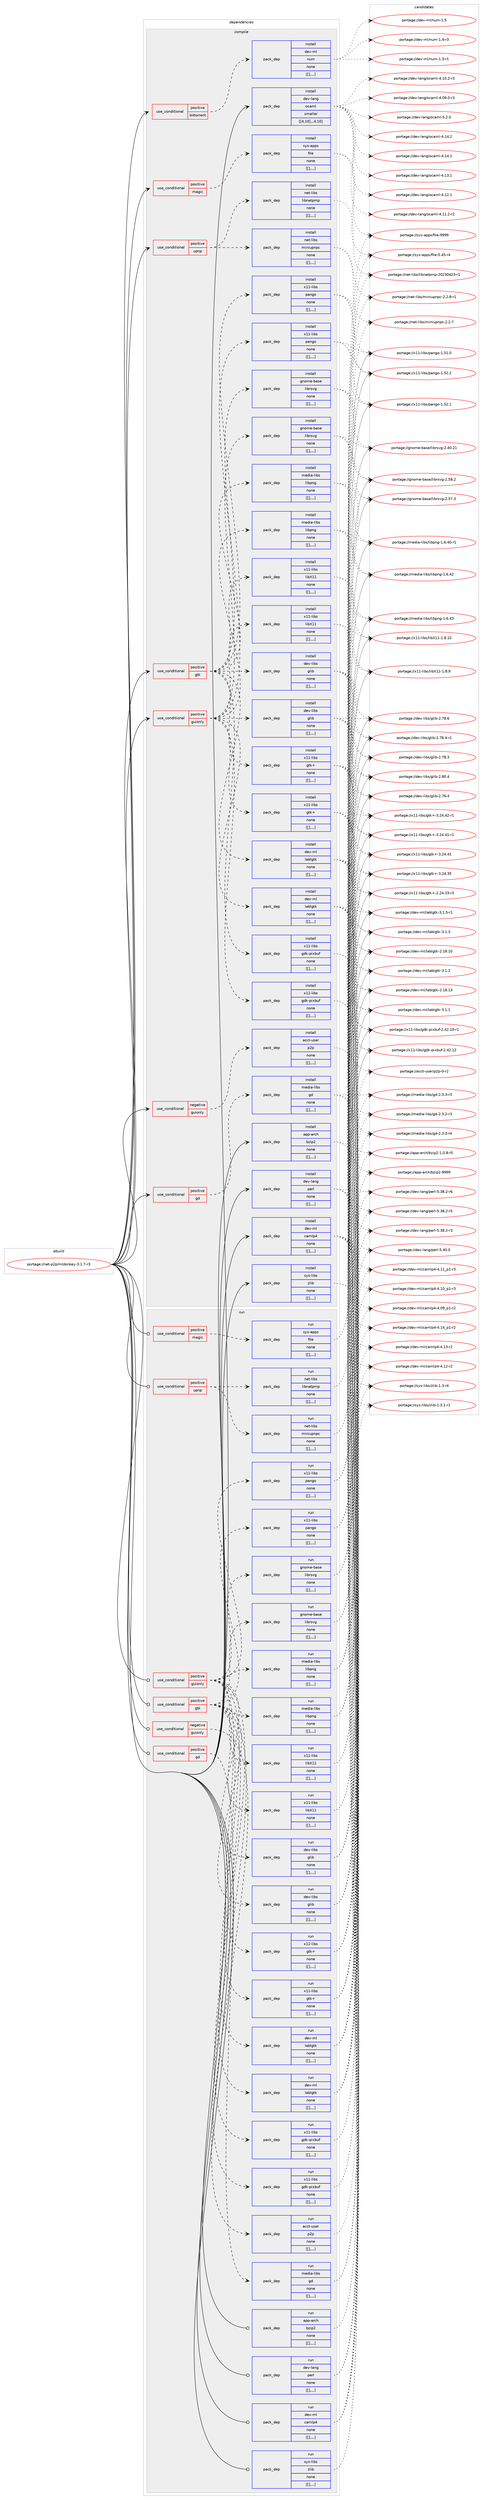 digraph prolog {

# *************
# Graph options
# *************

newrank=true;
concentrate=true;
compound=true;
graph [rankdir=LR,fontname=Helvetica,fontsize=10,ranksep=1.5];#, ranksep=2.5, nodesep=0.2];
edge  [arrowhead=vee];
node  [fontname=Helvetica,fontsize=10];

# **********
# The ebuild
# **********

subgraph cluster_leftcol {
color=gray;
label=<<i>ebuild</i>>;
id [label="portage://net-p2p/mldonkey-3.1.7-r3", color=red, width=4, href="../net-p2p/mldonkey-3.1.7-r3.svg"];
}

# ****************
# The dependencies
# ****************

subgraph cluster_midcol {
color=gray;
label=<<i>dependencies</i>>;
subgraph cluster_compile {
fillcolor="#eeeeee";
style=filled;
label=<<i>compile</i>>;
subgraph cond104540 {
dependency398055 [label=<<TABLE BORDER="0" CELLBORDER="1" CELLSPACING="0" CELLPADDING="4"><TR><TD ROWSPAN="3" CELLPADDING="10">use_conditional</TD></TR><TR><TD>negative</TD></TR><TR><TD>guionly</TD></TR></TABLE>>, shape=none, color=red];
subgraph pack290603 {
dependency398056 [label=<<TABLE BORDER="0" CELLBORDER="1" CELLSPACING="0" CELLPADDING="4" WIDTH="220"><TR><TD ROWSPAN="6" CELLPADDING="30">pack_dep</TD></TR><TR><TD WIDTH="110">install</TD></TR><TR><TD>acct-user</TD></TR><TR><TD>p2p</TD></TR><TR><TD>none</TD></TR><TR><TD>[[],,,,]</TD></TR></TABLE>>, shape=none, color=blue];
}
dependency398055:e -> dependency398056:w [weight=20,style="dashed",arrowhead="vee"];
}
id:e -> dependency398055:w [weight=20,style="solid",arrowhead="vee"];
subgraph cond104541 {
dependency398057 [label=<<TABLE BORDER="0" CELLBORDER="1" CELLSPACING="0" CELLPADDING="4"><TR><TD ROWSPAN="3" CELLPADDING="10">use_conditional</TD></TR><TR><TD>positive</TD></TR><TR><TD>bittorrent</TD></TR></TABLE>>, shape=none, color=red];
subgraph pack290604 {
dependency398058 [label=<<TABLE BORDER="0" CELLBORDER="1" CELLSPACING="0" CELLPADDING="4" WIDTH="220"><TR><TD ROWSPAN="6" CELLPADDING="30">pack_dep</TD></TR><TR><TD WIDTH="110">install</TD></TR><TR><TD>dev-ml</TD></TR><TR><TD>num</TD></TR><TR><TD>none</TD></TR><TR><TD>[[],,,,]</TD></TR></TABLE>>, shape=none, color=blue];
}
dependency398057:e -> dependency398058:w [weight=20,style="dashed",arrowhead="vee"];
}
id:e -> dependency398057:w [weight=20,style="solid",arrowhead="vee"];
subgraph cond104542 {
dependency398059 [label=<<TABLE BORDER="0" CELLBORDER="1" CELLSPACING="0" CELLPADDING="4"><TR><TD ROWSPAN="3" CELLPADDING="10">use_conditional</TD></TR><TR><TD>positive</TD></TR><TR><TD>gd</TD></TR></TABLE>>, shape=none, color=red];
subgraph pack290605 {
dependency398060 [label=<<TABLE BORDER="0" CELLBORDER="1" CELLSPACING="0" CELLPADDING="4" WIDTH="220"><TR><TD ROWSPAN="6" CELLPADDING="30">pack_dep</TD></TR><TR><TD WIDTH="110">install</TD></TR><TR><TD>media-libs</TD></TR><TR><TD>gd</TD></TR><TR><TD>none</TD></TR><TR><TD>[[],,,,]</TD></TR></TABLE>>, shape=none, color=blue];
}
dependency398059:e -> dependency398060:w [weight=20,style="dashed",arrowhead="vee"];
}
id:e -> dependency398059:w [weight=20,style="solid",arrowhead="vee"];
subgraph cond104543 {
dependency398061 [label=<<TABLE BORDER="0" CELLBORDER="1" CELLSPACING="0" CELLPADDING="4"><TR><TD ROWSPAN="3" CELLPADDING="10">use_conditional</TD></TR><TR><TD>positive</TD></TR><TR><TD>gtk</TD></TR></TABLE>>, shape=none, color=red];
subgraph pack290606 {
dependency398062 [label=<<TABLE BORDER="0" CELLBORDER="1" CELLSPACING="0" CELLPADDING="4" WIDTH="220"><TR><TD ROWSPAN="6" CELLPADDING="30">pack_dep</TD></TR><TR><TD WIDTH="110">install</TD></TR><TR><TD>dev-libs</TD></TR><TR><TD>glib</TD></TR><TR><TD>none</TD></TR><TR><TD>[[],,,,]</TD></TR></TABLE>>, shape=none, color=blue];
}
dependency398061:e -> dependency398062:w [weight=20,style="dashed",arrowhead="vee"];
subgraph pack290607 {
dependency398063 [label=<<TABLE BORDER="0" CELLBORDER="1" CELLSPACING="0" CELLPADDING="4" WIDTH="220"><TR><TD ROWSPAN="6" CELLPADDING="30">pack_dep</TD></TR><TR><TD WIDTH="110">install</TD></TR><TR><TD>dev-ml</TD></TR><TR><TD>lablgtk</TD></TR><TR><TD>none</TD></TR><TR><TD>[[],,,,]</TD></TR></TABLE>>, shape=none, color=blue];
}
dependency398061:e -> dependency398063:w [weight=20,style="dashed",arrowhead="vee"];
subgraph pack290608 {
dependency398064 [label=<<TABLE BORDER="0" CELLBORDER="1" CELLSPACING="0" CELLPADDING="4" WIDTH="220"><TR><TD ROWSPAN="6" CELLPADDING="30">pack_dep</TD></TR><TR><TD WIDTH="110">install</TD></TR><TR><TD>gnome-base</TD></TR><TR><TD>librsvg</TD></TR><TR><TD>none</TD></TR><TR><TD>[[],,,,]</TD></TR></TABLE>>, shape=none, color=blue];
}
dependency398061:e -> dependency398064:w [weight=20,style="dashed",arrowhead="vee"];
subgraph pack290609 {
dependency398065 [label=<<TABLE BORDER="0" CELLBORDER="1" CELLSPACING="0" CELLPADDING="4" WIDTH="220"><TR><TD ROWSPAN="6" CELLPADDING="30">pack_dep</TD></TR><TR><TD WIDTH="110">install</TD></TR><TR><TD>media-libs</TD></TR><TR><TD>libpng</TD></TR><TR><TD>none</TD></TR><TR><TD>[[],,,,]</TD></TR></TABLE>>, shape=none, color=blue];
}
dependency398061:e -> dependency398065:w [weight=20,style="dashed",arrowhead="vee"];
subgraph pack290610 {
dependency398066 [label=<<TABLE BORDER="0" CELLBORDER="1" CELLSPACING="0" CELLPADDING="4" WIDTH="220"><TR><TD ROWSPAN="6" CELLPADDING="30">pack_dep</TD></TR><TR><TD WIDTH="110">install</TD></TR><TR><TD>x11-libs</TD></TR><TR><TD>gdk-pixbuf</TD></TR><TR><TD>none</TD></TR><TR><TD>[[],,,,]</TD></TR></TABLE>>, shape=none, color=blue];
}
dependency398061:e -> dependency398066:w [weight=20,style="dashed",arrowhead="vee"];
subgraph pack290611 {
dependency398067 [label=<<TABLE BORDER="0" CELLBORDER="1" CELLSPACING="0" CELLPADDING="4" WIDTH="220"><TR><TD ROWSPAN="6" CELLPADDING="30">pack_dep</TD></TR><TR><TD WIDTH="110">install</TD></TR><TR><TD>x11-libs</TD></TR><TR><TD>gtk+</TD></TR><TR><TD>none</TD></TR><TR><TD>[[],,,,]</TD></TR></TABLE>>, shape=none, color=blue];
}
dependency398061:e -> dependency398067:w [weight=20,style="dashed",arrowhead="vee"];
subgraph pack290612 {
dependency398068 [label=<<TABLE BORDER="0" CELLBORDER="1" CELLSPACING="0" CELLPADDING="4" WIDTH="220"><TR><TD ROWSPAN="6" CELLPADDING="30">pack_dep</TD></TR><TR><TD WIDTH="110">install</TD></TR><TR><TD>x11-libs</TD></TR><TR><TD>libX11</TD></TR><TR><TD>none</TD></TR><TR><TD>[[],,,,]</TD></TR></TABLE>>, shape=none, color=blue];
}
dependency398061:e -> dependency398068:w [weight=20,style="dashed",arrowhead="vee"];
subgraph pack290613 {
dependency398069 [label=<<TABLE BORDER="0" CELLBORDER="1" CELLSPACING="0" CELLPADDING="4" WIDTH="220"><TR><TD ROWSPAN="6" CELLPADDING="30">pack_dep</TD></TR><TR><TD WIDTH="110">install</TD></TR><TR><TD>x11-libs</TD></TR><TR><TD>pango</TD></TR><TR><TD>none</TD></TR><TR><TD>[[],,,,]</TD></TR></TABLE>>, shape=none, color=blue];
}
dependency398061:e -> dependency398069:w [weight=20,style="dashed",arrowhead="vee"];
}
id:e -> dependency398061:w [weight=20,style="solid",arrowhead="vee"];
subgraph cond104544 {
dependency398070 [label=<<TABLE BORDER="0" CELLBORDER="1" CELLSPACING="0" CELLPADDING="4"><TR><TD ROWSPAN="3" CELLPADDING="10">use_conditional</TD></TR><TR><TD>positive</TD></TR><TR><TD>guionly</TD></TR></TABLE>>, shape=none, color=red];
subgraph pack290614 {
dependency398071 [label=<<TABLE BORDER="0" CELLBORDER="1" CELLSPACING="0" CELLPADDING="4" WIDTH="220"><TR><TD ROWSPAN="6" CELLPADDING="30">pack_dep</TD></TR><TR><TD WIDTH="110">install</TD></TR><TR><TD>dev-libs</TD></TR><TR><TD>glib</TD></TR><TR><TD>none</TD></TR><TR><TD>[[],,,,]</TD></TR></TABLE>>, shape=none, color=blue];
}
dependency398070:e -> dependency398071:w [weight=20,style="dashed",arrowhead="vee"];
subgraph pack290615 {
dependency398072 [label=<<TABLE BORDER="0" CELLBORDER="1" CELLSPACING="0" CELLPADDING="4" WIDTH="220"><TR><TD ROWSPAN="6" CELLPADDING="30">pack_dep</TD></TR><TR><TD WIDTH="110">install</TD></TR><TR><TD>dev-ml</TD></TR><TR><TD>lablgtk</TD></TR><TR><TD>none</TD></TR><TR><TD>[[],,,,]</TD></TR></TABLE>>, shape=none, color=blue];
}
dependency398070:e -> dependency398072:w [weight=20,style="dashed",arrowhead="vee"];
subgraph pack290616 {
dependency398073 [label=<<TABLE BORDER="0" CELLBORDER="1" CELLSPACING="0" CELLPADDING="4" WIDTH="220"><TR><TD ROWSPAN="6" CELLPADDING="30">pack_dep</TD></TR><TR><TD WIDTH="110">install</TD></TR><TR><TD>gnome-base</TD></TR><TR><TD>librsvg</TD></TR><TR><TD>none</TD></TR><TR><TD>[[],,,,]</TD></TR></TABLE>>, shape=none, color=blue];
}
dependency398070:e -> dependency398073:w [weight=20,style="dashed",arrowhead="vee"];
subgraph pack290617 {
dependency398074 [label=<<TABLE BORDER="0" CELLBORDER="1" CELLSPACING="0" CELLPADDING="4" WIDTH="220"><TR><TD ROWSPAN="6" CELLPADDING="30">pack_dep</TD></TR><TR><TD WIDTH="110">install</TD></TR><TR><TD>media-libs</TD></TR><TR><TD>libpng</TD></TR><TR><TD>none</TD></TR><TR><TD>[[],,,,]</TD></TR></TABLE>>, shape=none, color=blue];
}
dependency398070:e -> dependency398074:w [weight=20,style="dashed",arrowhead="vee"];
subgraph pack290618 {
dependency398075 [label=<<TABLE BORDER="0" CELLBORDER="1" CELLSPACING="0" CELLPADDING="4" WIDTH="220"><TR><TD ROWSPAN="6" CELLPADDING="30">pack_dep</TD></TR><TR><TD WIDTH="110">install</TD></TR><TR><TD>x11-libs</TD></TR><TR><TD>gdk-pixbuf</TD></TR><TR><TD>none</TD></TR><TR><TD>[[],,,,]</TD></TR></TABLE>>, shape=none, color=blue];
}
dependency398070:e -> dependency398075:w [weight=20,style="dashed",arrowhead="vee"];
subgraph pack290619 {
dependency398076 [label=<<TABLE BORDER="0" CELLBORDER="1" CELLSPACING="0" CELLPADDING="4" WIDTH="220"><TR><TD ROWSPAN="6" CELLPADDING="30">pack_dep</TD></TR><TR><TD WIDTH="110">install</TD></TR><TR><TD>x11-libs</TD></TR><TR><TD>gtk+</TD></TR><TR><TD>none</TD></TR><TR><TD>[[],,,,]</TD></TR></TABLE>>, shape=none, color=blue];
}
dependency398070:e -> dependency398076:w [weight=20,style="dashed",arrowhead="vee"];
subgraph pack290620 {
dependency398077 [label=<<TABLE BORDER="0" CELLBORDER="1" CELLSPACING="0" CELLPADDING="4" WIDTH="220"><TR><TD ROWSPAN="6" CELLPADDING="30">pack_dep</TD></TR><TR><TD WIDTH="110">install</TD></TR><TR><TD>x11-libs</TD></TR><TR><TD>libX11</TD></TR><TR><TD>none</TD></TR><TR><TD>[[],,,,]</TD></TR></TABLE>>, shape=none, color=blue];
}
dependency398070:e -> dependency398077:w [weight=20,style="dashed",arrowhead="vee"];
subgraph pack290621 {
dependency398078 [label=<<TABLE BORDER="0" CELLBORDER="1" CELLSPACING="0" CELLPADDING="4" WIDTH="220"><TR><TD ROWSPAN="6" CELLPADDING="30">pack_dep</TD></TR><TR><TD WIDTH="110">install</TD></TR><TR><TD>x11-libs</TD></TR><TR><TD>pango</TD></TR><TR><TD>none</TD></TR><TR><TD>[[],,,,]</TD></TR></TABLE>>, shape=none, color=blue];
}
dependency398070:e -> dependency398078:w [weight=20,style="dashed",arrowhead="vee"];
}
id:e -> dependency398070:w [weight=20,style="solid",arrowhead="vee"];
subgraph cond104545 {
dependency398079 [label=<<TABLE BORDER="0" CELLBORDER="1" CELLSPACING="0" CELLPADDING="4"><TR><TD ROWSPAN="3" CELLPADDING="10">use_conditional</TD></TR><TR><TD>positive</TD></TR><TR><TD>magic</TD></TR></TABLE>>, shape=none, color=red];
subgraph pack290622 {
dependency398080 [label=<<TABLE BORDER="0" CELLBORDER="1" CELLSPACING="0" CELLPADDING="4" WIDTH="220"><TR><TD ROWSPAN="6" CELLPADDING="30">pack_dep</TD></TR><TR><TD WIDTH="110">install</TD></TR><TR><TD>sys-apps</TD></TR><TR><TD>file</TD></TR><TR><TD>none</TD></TR><TR><TD>[[],,,,]</TD></TR></TABLE>>, shape=none, color=blue];
}
dependency398079:e -> dependency398080:w [weight=20,style="dashed",arrowhead="vee"];
}
id:e -> dependency398079:w [weight=20,style="solid",arrowhead="vee"];
subgraph cond104546 {
dependency398081 [label=<<TABLE BORDER="0" CELLBORDER="1" CELLSPACING="0" CELLPADDING="4"><TR><TD ROWSPAN="3" CELLPADDING="10">use_conditional</TD></TR><TR><TD>positive</TD></TR><TR><TD>upnp</TD></TR></TABLE>>, shape=none, color=red];
subgraph pack290623 {
dependency398082 [label=<<TABLE BORDER="0" CELLBORDER="1" CELLSPACING="0" CELLPADDING="4" WIDTH="220"><TR><TD ROWSPAN="6" CELLPADDING="30">pack_dep</TD></TR><TR><TD WIDTH="110">install</TD></TR><TR><TD>net-libs</TD></TR><TR><TD>libnatpmp</TD></TR><TR><TD>none</TD></TR><TR><TD>[[],,,,]</TD></TR></TABLE>>, shape=none, color=blue];
}
dependency398081:e -> dependency398082:w [weight=20,style="dashed",arrowhead="vee"];
subgraph pack290624 {
dependency398083 [label=<<TABLE BORDER="0" CELLBORDER="1" CELLSPACING="0" CELLPADDING="4" WIDTH="220"><TR><TD ROWSPAN="6" CELLPADDING="30">pack_dep</TD></TR><TR><TD WIDTH="110">install</TD></TR><TR><TD>net-libs</TD></TR><TR><TD>miniupnpc</TD></TR><TR><TD>none</TD></TR><TR><TD>[[],,,,]</TD></TR></TABLE>>, shape=none, color=blue];
}
dependency398081:e -> dependency398083:w [weight=20,style="dashed",arrowhead="vee"];
}
id:e -> dependency398081:w [weight=20,style="solid",arrowhead="vee"];
subgraph pack290625 {
dependency398084 [label=<<TABLE BORDER="0" CELLBORDER="1" CELLSPACING="0" CELLPADDING="4" WIDTH="220"><TR><TD ROWSPAN="6" CELLPADDING="30">pack_dep</TD></TR><TR><TD WIDTH="110">install</TD></TR><TR><TD>app-arch</TD></TR><TR><TD>bzip2</TD></TR><TR><TD>none</TD></TR><TR><TD>[[],,,,]</TD></TR></TABLE>>, shape=none, color=blue];
}
id:e -> dependency398084:w [weight=20,style="solid",arrowhead="vee"];
subgraph pack290626 {
dependency398085 [label=<<TABLE BORDER="0" CELLBORDER="1" CELLSPACING="0" CELLPADDING="4" WIDTH="220"><TR><TD ROWSPAN="6" CELLPADDING="30">pack_dep</TD></TR><TR><TD WIDTH="110">install</TD></TR><TR><TD>dev-lang</TD></TR><TR><TD>ocaml</TD></TR><TR><TD>smaller</TD></TR><TR><TD>[[4,10],,,4.10]</TD></TR></TABLE>>, shape=none, color=blue];
}
id:e -> dependency398085:w [weight=20,style="solid",arrowhead="vee"];
subgraph pack290627 {
dependency398086 [label=<<TABLE BORDER="0" CELLBORDER="1" CELLSPACING="0" CELLPADDING="4" WIDTH="220"><TR><TD ROWSPAN="6" CELLPADDING="30">pack_dep</TD></TR><TR><TD WIDTH="110">install</TD></TR><TR><TD>dev-lang</TD></TR><TR><TD>perl</TD></TR><TR><TD>none</TD></TR><TR><TD>[[],,,,]</TD></TR></TABLE>>, shape=none, color=blue];
}
id:e -> dependency398086:w [weight=20,style="solid",arrowhead="vee"];
subgraph pack290628 {
dependency398087 [label=<<TABLE BORDER="0" CELLBORDER="1" CELLSPACING="0" CELLPADDING="4" WIDTH="220"><TR><TD ROWSPAN="6" CELLPADDING="30">pack_dep</TD></TR><TR><TD WIDTH="110">install</TD></TR><TR><TD>dev-ml</TD></TR><TR><TD>camlp4</TD></TR><TR><TD>none</TD></TR><TR><TD>[[],,,,]</TD></TR></TABLE>>, shape=none, color=blue];
}
id:e -> dependency398087:w [weight=20,style="solid",arrowhead="vee"];
subgraph pack290629 {
dependency398088 [label=<<TABLE BORDER="0" CELLBORDER="1" CELLSPACING="0" CELLPADDING="4" WIDTH="220"><TR><TD ROWSPAN="6" CELLPADDING="30">pack_dep</TD></TR><TR><TD WIDTH="110">install</TD></TR><TR><TD>sys-libs</TD></TR><TR><TD>zlib</TD></TR><TR><TD>none</TD></TR><TR><TD>[[],,,,]</TD></TR></TABLE>>, shape=none, color=blue];
}
id:e -> dependency398088:w [weight=20,style="solid",arrowhead="vee"];
}
subgraph cluster_compileandrun {
fillcolor="#eeeeee";
style=filled;
label=<<i>compile and run</i>>;
}
subgraph cluster_run {
fillcolor="#eeeeee";
style=filled;
label=<<i>run</i>>;
subgraph cond104547 {
dependency398089 [label=<<TABLE BORDER="0" CELLBORDER="1" CELLSPACING="0" CELLPADDING="4"><TR><TD ROWSPAN="3" CELLPADDING="10">use_conditional</TD></TR><TR><TD>negative</TD></TR><TR><TD>guionly</TD></TR></TABLE>>, shape=none, color=red];
subgraph pack290630 {
dependency398090 [label=<<TABLE BORDER="0" CELLBORDER="1" CELLSPACING="0" CELLPADDING="4" WIDTH="220"><TR><TD ROWSPAN="6" CELLPADDING="30">pack_dep</TD></TR><TR><TD WIDTH="110">run</TD></TR><TR><TD>acct-user</TD></TR><TR><TD>p2p</TD></TR><TR><TD>none</TD></TR><TR><TD>[[],,,,]</TD></TR></TABLE>>, shape=none, color=blue];
}
dependency398089:e -> dependency398090:w [weight=20,style="dashed",arrowhead="vee"];
}
id:e -> dependency398089:w [weight=20,style="solid",arrowhead="odot"];
subgraph cond104548 {
dependency398091 [label=<<TABLE BORDER="0" CELLBORDER="1" CELLSPACING="0" CELLPADDING="4"><TR><TD ROWSPAN="3" CELLPADDING="10">use_conditional</TD></TR><TR><TD>positive</TD></TR><TR><TD>gd</TD></TR></TABLE>>, shape=none, color=red];
subgraph pack290631 {
dependency398092 [label=<<TABLE BORDER="0" CELLBORDER="1" CELLSPACING="0" CELLPADDING="4" WIDTH="220"><TR><TD ROWSPAN="6" CELLPADDING="30">pack_dep</TD></TR><TR><TD WIDTH="110">run</TD></TR><TR><TD>media-libs</TD></TR><TR><TD>gd</TD></TR><TR><TD>none</TD></TR><TR><TD>[[],,,,]</TD></TR></TABLE>>, shape=none, color=blue];
}
dependency398091:e -> dependency398092:w [weight=20,style="dashed",arrowhead="vee"];
}
id:e -> dependency398091:w [weight=20,style="solid",arrowhead="odot"];
subgraph cond104549 {
dependency398093 [label=<<TABLE BORDER="0" CELLBORDER="1" CELLSPACING="0" CELLPADDING="4"><TR><TD ROWSPAN="3" CELLPADDING="10">use_conditional</TD></TR><TR><TD>positive</TD></TR><TR><TD>gtk</TD></TR></TABLE>>, shape=none, color=red];
subgraph pack290632 {
dependency398094 [label=<<TABLE BORDER="0" CELLBORDER="1" CELLSPACING="0" CELLPADDING="4" WIDTH="220"><TR><TD ROWSPAN="6" CELLPADDING="30">pack_dep</TD></TR><TR><TD WIDTH="110">run</TD></TR><TR><TD>dev-libs</TD></TR><TR><TD>glib</TD></TR><TR><TD>none</TD></TR><TR><TD>[[],,,,]</TD></TR></TABLE>>, shape=none, color=blue];
}
dependency398093:e -> dependency398094:w [weight=20,style="dashed",arrowhead="vee"];
subgraph pack290633 {
dependency398095 [label=<<TABLE BORDER="0" CELLBORDER="1" CELLSPACING="0" CELLPADDING="4" WIDTH="220"><TR><TD ROWSPAN="6" CELLPADDING="30">pack_dep</TD></TR><TR><TD WIDTH="110">run</TD></TR><TR><TD>dev-ml</TD></TR><TR><TD>lablgtk</TD></TR><TR><TD>none</TD></TR><TR><TD>[[],,,,]</TD></TR></TABLE>>, shape=none, color=blue];
}
dependency398093:e -> dependency398095:w [weight=20,style="dashed",arrowhead="vee"];
subgraph pack290634 {
dependency398096 [label=<<TABLE BORDER="0" CELLBORDER="1" CELLSPACING="0" CELLPADDING="4" WIDTH="220"><TR><TD ROWSPAN="6" CELLPADDING="30">pack_dep</TD></TR><TR><TD WIDTH="110">run</TD></TR><TR><TD>gnome-base</TD></TR><TR><TD>librsvg</TD></TR><TR><TD>none</TD></TR><TR><TD>[[],,,,]</TD></TR></TABLE>>, shape=none, color=blue];
}
dependency398093:e -> dependency398096:w [weight=20,style="dashed",arrowhead="vee"];
subgraph pack290635 {
dependency398097 [label=<<TABLE BORDER="0" CELLBORDER="1" CELLSPACING="0" CELLPADDING="4" WIDTH="220"><TR><TD ROWSPAN="6" CELLPADDING="30">pack_dep</TD></TR><TR><TD WIDTH="110">run</TD></TR><TR><TD>media-libs</TD></TR><TR><TD>libpng</TD></TR><TR><TD>none</TD></TR><TR><TD>[[],,,,]</TD></TR></TABLE>>, shape=none, color=blue];
}
dependency398093:e -> dependency398097:w [weight=20,style="dashed",arrowhead="vee"];
subgraph pack290636 {
dependency398098 [label=<<TABLE BORDER="0" CELLBORDER="1" CELLSPACING="0" CELLPADDING="4" WIDTH="220"><TR><TD ROWSPAN="6" CELLPADDING="30">pack_dep</TD></TR><TR><TD WIDTH="110">run</TD></TR><TR><TD>x11-libs</TD></TR><TR><TD>gdk-pixbuf</TD></TR><TR><TD>none</TD></TR><TR><TD>[[],,,,]</TD></TR></TABLE>>, shape=none, color=blue];
}
dependency398093:e -> dependency398098:w [weight=20,style="dashed",arrowhead="vee"];
subgraph pack290637 {
dependency398099 [label=<<TABLE BORDER="0" CELLBORDER="1" CELLSPACING="0" CELLPADDING="4" WIDTH="220"><TR><TD ROWSPAN="6" CELLPADDING="30">pack_dep</TD></TR><TR><TD WIDTH="110">run</TD></TR><TR><TD>x11-libs</TD></TR><TR><TD>gtk+</TD></TR><TR><TD>none</TD></TR><TR><TD>[[],,,,]</TD></TR></TABLE>>, shape=none, color=blue];
}
dependency398093:e -> dependency398099:w [weight=20,style="dashed",arrowhead="vee"];
subgraph pack290638 {
dependency398100 [label=<<TABLE BORDER="0" CELLBORDER="1" CELLSPACING="0" CELLPADDING="4" WIDTH="220"><TR><TD ROWSPAN="6" CELLPADDING="30">pack_dep</TD></TR><TR><TD WIDTH="110">run</TD></TR><TR><TD>x11-libs</TD></TR><TR><TD>libX11</TD></TR><TR><TD>none</TD></TR><TR><TD>[[],,,,]</TD></TR></TABLE>>, shape=none, color=blue];
}
dependency398093:e -> dependency398100:w [weight=20,style="dashed",arrowhead="vee"];
subgraph pack290639 {
dependency398101 [label=<<TABLE BORDER="0" CELLBORDER="1" CELLSPACING="0" CELLPADDING="4" WIDTH="220"><TR><TD ROWSPAN="6" CELLPADDING="30">pack_dep</TD></TR><TR><TD WIDTH="110">run</TD></TR><TR><TD>x11-libs</TD></TR><TR><TD>pango</TD></TR><TR><TD>none</TD></TR><TR><TD>[[],,,,]</TD></TR></TABLE>>, shape=none, color=blue];
}
dependency398093:e -> dependency398101:w [weight=20,style="dashed",arrowhead="vee"];
}
id:e -> dependency398093:w [weight=20,style="solid",arrowhead="odot"];
subgraph cond104550 {
dependency398102 [label=<<TABLE BORDER="0" CELLBORDER="1" CELLSPACING="0" CELLPADDING="4"><TR><TD ROWSPAN="3" CELLPADDING="10">use_conditional</TD></TR><TR><TD>positive</TD></TR><TR><TD>guionly</TD></TR></TABLE>>, shape=none, color=red];
subgraph pack290640 {
dependency398103 [label=<<TABLE BORDER="0" CELLBORDER="1" CELLSPACING="0" CELLPADDING="4" WIDTH="220"><TR><TD ROWSPAN="6" CELLPADDING="30">pack_dep</TD></TR><TR><TD WIDTH="110">run</TD></TR><TR><TD>dev-libs</TD></TR><TR><TD>glib</TD></TR><TR><TD>none</TD></TR><TR><TD>[[],,,,]</TD></TR></TABLE>>, shape=none, color=blue];
}
dependency398102:e -> dependency398103:w [weight=20,style="dashed",arrowhead="vee"];
subgraph pack290641 {
dependency398104 [label=<<TABLE BORDER="0" CELLBORDER="1" CELLSPACING="0" CELLPADDING="4" WIDTH="220"><TR><TD ROWSPAN="6" CELLPADDING="30">pack_dep</TD></TR><TR><TD WIDTH="110">run</TD></TR><TR><TD>dev-ml</TD></TR><TR><TD>lablgtk</TD></TR><TR><TD>none</TD></TR><TR><TD>[[],,,,]</TD></TR></TABLE>>, shape=none, color=blue];
}
dependency398102:e -> dependency398104:w [weight=20,style="dashed",arrowhead="vee"];
subgraph pack290642 {
dependency398105 [label=<<TABLE BORDER="0" CELLBORDER="1" CELLSPACING="0" CELLPADDING="4" WIDTH="220"><TR><TD ROWSPAN="6" CELLPADDING="30">pack_dep</TD></TR><TR><TD WIDTH="110">run</TD></TR><TR><TD>gnome-base</TD></TR><TR><TD>librsvg</TD></TR><TR><TD>none</TD></TR><TR><TD>[[],,,,]</TD></TR></TABLE>>, shape=none, color=blue];
}
dependency398102:e -> dependency398105:w [weight=20,style="dashed",arrowhead="vee"];
subgraph pack290643 {
dependency398106 [label=<<TABLE BORDER="0" CELLBORDER="1" CELLSPACING="0" CELLPADDING="4" WIDTH="220"><TR><TD ROWSPAN="6" CELLPADDING="30">pack_dep</TD></TR><TR><TD WIDTH="110">run</TD></TR><TR><TD>media-libs</TD></TR><TR><TD>libpng</TD></TR><TR><TD>none</TD></TR><TR><TD>[[],,,,]</TD></TR></TABLE>>, shape=none, color=blue];
}
dependency398102:e -> dependency398106:w [weight=20,style="dashed",arrowhead="vee"];
subgraph pack290644 {
dependency398107 [label=<<TABLE BORDER="0" CELLBORDER="1" CELLSPACING="0" CELLPADDING="4" WIDTH="220"><TR><TD ROWSPAN="6" CELLPADDING="30">pack_dep</TD></TR><TR><TD WIDTH="110">run</TD></TR><TR><TD>x11-libs</TD></TR><TR><TD>gdk-pixbuf</TD></TR><TR><TD>none</TD></TR><TR><TD>[[],,,,]</TD></TR></TABLE>>, shape=none, color=blue];
}
dependency398102:e -> dependency398107:w [weight=20,style="dashed",arrowhead="vee"];
subgraph pack290645 {
dependency398108 [label=<<TABLE BORDER="0" CELLBORDER="1" CELLSPACING="0" CELLPADDING="4" WIDTH="220"><TR><TD ROWSPAN="6" CELLPADDING="30">pack_dep</TD></TR><TR><TD WIDTH="110">run</TD></TR><TR><TD>x11-libs</TD></TR><TR><TD>gtk+</TD></TR><TR><TD>none</TD></TR><TR><TD>[[],,,,]</TD></TR></TABLE>>, shape=none, color=blue];
}
dependency398102:e -> dependency398108:w [weight=20,style="dashed",arrowhead="vee"];
subgraph pack290646 {
dependency398109 [label=<<TABLE BORDER="0" CELLBORDER="1" CELLSPACING="0" CELLPADDING="4" WIDTH="220"><TR><TD ROWSPAN="6" CELLPADDING="30">pack_dep</TD></TR><TR><TD WIDTH="110">run</TD></TR><TR><TD>x11-libs</TD></TR><TR><TD>libX11</TD></TR><TR><TD>none</TD></TR><TR><TD>[[],,,,]</TD></TR></TABLE>>, shape=none, color=blue];
}
dependency398102:e -> dependency398109:w [weight=20,style="dashed",arrowhead="vee"];
subgraph pack290647 {
dependency398110 [label=<<TABLE BORDER="0" CELLBORDER="1" CELLSPACING="0" CELLPADDING="4" WIDTH="220"><TR><TD ROWSPAN="6" CELLPADDING="30">pack_dep</TD></TR><TR><TD WIDTH="110">run</TD></TR><TR><TD>x11-libs</TD></TR><TR><TD>pango</TD></TR><TR><TD>none</TD></TR><TR><TD>[[],,,,]</TD></TR></TABLE>>, shape=none, color=blue];
}
dependency398102:e -> dependency398110:w [weight=20,style="dashed",arrowhead="vee"];
}
id:e -> dependency398102:w [weight=20,style="solid",arrowhead="odot"];
subgraph cond104551 {
dependency398111 [label=<<TABLE BORDER="0" CELLBORDER="1" CELLSPACING="0" CELLPADDING="4"><TR><TD ROWSPAN="3" CELLPADDING="10">use_conditional</TD></TR><TR><TD>positive</TD></TR><TR><TD>magic</TD></TR></TABLE>>, shape=none, color=red];
subgraph pack290648 {
dependency398112 [label=<<TABLE BORDER="0" CELLBORDER="1" CELLSPACING="0" CELLPADDING="4" WIDTH="220"><TR><TD ROWSPAN="6" CELLPADDING="30">pack_dep</TD></TR><TR><TD WIDTH="110">run</TD></TR><TR><TD>sys-apps</TD></TR><TR><TD>file</TD></TR><TR><TD>none</TD></TR><TR><TD>[[],,,,]</TD></TR></TABLE>>, shape=none, color=blue];
}
dependency398111:e -> dependency398112:w [weight=20,style="dashed",arrowhead="vee"];
}
id:e -> dependency398111:w [weight=20,style="solid",arrowhead="odot"];
subgraph cond104552 {
dependency398113 [label=<<TABLE BORDER="0" CELLBORDER="1" CELLSPACING="0" CELLPADDING="4"><TR><TD ROWSPAN="3" CELLPADDING="10">use_conditional</TD></TR><TR><TD>positive</TD></TR><TR><TD>upnp</TD></TR></TABLE>>, shape=none, color=red];
subgraph pack290649 {
dependency398114 [label=<<TABLE BORDER="0" CELLBORDER="1" CELLSPACING="0" CELLPADDING="4" WIDTH="220"><TR><TD ROWSPAN="6" CELLPADDING="30">pack_dep</TD></TR><TR><TD WIDTH="110">run</TD></TR><TR><TD>net-libs</TD></TR><TR><TD>libnatpmp</TD></TR><TR><TD>none</TD></TR><TR><TD>[[],,,,]</TD></TR></TABLE>>, shape=none, color=blue];
}
dependency398113:e -> dependency398114:w [weight=20,style="dashed",arrowhead="vee"];
subgraph pack290650 {
dependency398115 [label=<<TABLE BORDER="0" CELLBORDER="1" CELLSPACING="0" CELLPADDING="4" WIDTH="220"><TR><TD ROWSPAN="6" CELLPADDING="30">pack_dep</TD></TR><TR><TD WIDTH="110">run</TD></TR><TR><TD>net-libs</TD></TR><TR><TD>miniupnpc</TD></TR><TR><TD>none</TD></TR><TR><TD>[[],,,,]</TD></TR></TABLE>>, shape=none, color=blue];
}
dependency398113:e -> dependency398115:w [weight=20,style="dashed",arrowhead="vee"];
}
id:e -> dependency398113:w [weight=20,style="solid",arrowhead="odot"];
subgraph pack290651 {
dependency398116 [label=<<TABLE BORDER="0" CELLBORDER="1" CELLSPACING="0" CELLPADDING="4" WIDTH="220"><TR><TD ROWSPAN="6" CELLPADDING="30">pack_dep</TD></TR><TR><TD WIDTH="110">run</TD></TR><TR><TD>app-arch</TD></TR><TR><TD>bzip2</TD></TR><TR><TD>none</TD></TR><TR><TD>[[],,,,]</TD></TR></TABLE>>, shape=none, color=blue];
}
id:e -> dependency398116:w [weight=20,style="solid",arrowhead="odot"];
subgraph pack290652 {
dependency398117 [label=<<TABLE BORDER="0" CELLBORDER="1" CELLSPACING="0" CELLPADDING="4" WIDTH="220"><TR><TD ROWSPAN="6" CELLPADDING="30">pack_dep</TD></TR><TR><TD WIDTH="110">run</TD></TR><TR><TD>dev-lang</TD></TR><TR><TD>perl</TD></TR><TR><TD>none</TD></TR><TR><TD>[[],,,,]</TD></TR></TABLE>>, shape=none, color=blue];
}
id:e -> dependency398117:w [weight=20,style="solid",arrowhead="odot"];
subgraph pack290653 {
dependency398118 [label=<<TABLE BORDER="0" CELLBORDER="1" CELLSPACING="0" CELLPADDING="4" WIDTH="220"><TR><TD ROWSPAN="6" CELLPADDING="30">pack_dep</TD></TR><TR><TD WIDTH="110">run</TD></TR><TR><TD>dev-ml</TD></TR><TR><TD>camlp4</TD></TR><TR><TD>none</TD></TR><TR><TD>[[],,,,]</TD></TR></TABLE>>, shape=none, color=blue];
}
id:e -> dependency398118:w [weight=20,style="solid",arrowhead="odot"];
subgraph pack290654 {
dependency398119 [label=<<TABLE BORDER="0" CELLBORDER="1" CELLSPACING="0" CELLPADDING="4" WIDTH="220"><TR><TD ROWSPAN="6" CELLPADDING="30">pack_dep</TD></TR><TR><TD WIDTH="110">run</TD></TR><TR><TD>sys-libs</TD></TR><TR><TD>zlib</TD></TR><TR><TD>none</TD></TR><TR><TD>[[],,,,]</TD></TR></TABLE>>, shape=none, color=blue];
}
id:e -> dependency398119:w [weight=20,style="solid",arrowhead="odot"];
}
}

# **************
# The candidates
# **************

subgraph cluster_choices {
rank=same;
color=gray;
label=<<i>candidates</i>>;

subgraph choice290603 {
color=black;
nodesep=1;
choice97999911645117115101114471125011245484511450 [label="portage://acct-user/p2p-0-r2", color=red, width=4,href="../acct-user/p2p-0-r2.svg"];
dependency398056:e -> choice97999911645117115101114471125011245484511450:w [style=dotted,weight="100"];
}
subgraph choice290604 {
color=black;
nodesep=1;
choice100101118451091084711011710945494653 [label="portage://dev-ml/num-1.5", color=red, width=4,href="../dev-ml/num-1.5.svg"];
choice1001011184510910847110117109454946524511451 [label="portage://dev-ml/num-1.4-r3", color=red, width=4,href="../dev-ml/num-1.4-r3.svg"];
choice1001011184510910847110117109454946514511449 [label="portage://dev-ml/num-1.3-r1", color=red, width=4,href="../dev-ml/num-1.3-r1.svg"];
dependency398058:e -> choice100101118451091084711011710945494653:w [style=dotted,weight="100"];
dependency398058:e -> choice1001011184510910847110117109454946524511451:w [style=dotted,weight="100"];
dependency398058:e -> choice1001011184510910847110117109454946514511449:w [style=dotted,weight="100"];
}
subgraph choice290605 {
color=black;
nodesep=1;
choice109101100105974510810598115471031004550465146514511452 [label="portage://media-libs/gd-2.3.3-r4", color=red, width=4,href="../media-libs/gd-2.3.3-r4.svg"];
choice109101100105974510810598115471031004550465146514511451 [label="portage://media-libs/gd-2.3.3-r3", color=red, width=4,href="../media-libs/gd-2.3.3-r3.svg"];
choice109101100105974510810598115471031004550465146504511451 [label="portage://media-libs/gd-2.3.2-r3", color=red, width=4,href="../media-libs/gd-2.3.2-r3.svg"];
dependency398060:e -> choice109101100105974510810598115471031004550465146514511452:w [style=dotted,weight="100"];
dependency398060:e -> choice109101100105974510810598115471031004550465146514511451:w [style=dotted,weight="100"];
dependency398060:e -> choice109101100105974510810598115471031004550465146504511451:w [style=dotted,weight="100"];
}
subgraph choice290606 {
color=black;
nodesep=1;
choice1001011184510810598115471031081059845504656484652 [label="portage://dev-libs/glib-2.80.4", color=red, width=4,href="../dev-libs/glib-2.80.4.svg"];
choice1001011184510810598115471031081059845504655564654 [label="portage://dev-libs/glib-2.78.6", color=red, width=4,href="../dev-libs/glib-2.78.6.svg"];
choice10010111845108105981154710310810598455046555646524511449 [label="portage://dev-libs/glib-2.78.4-r1", color=red, width=4,href="../dev-libs/glib-2.78.4-r1.svg"];
choice1001011184510810598115471031081059845504655564651 [label="portage://dev-libs/glib-2.78.3", color=red, width=4,href="../dev-libs/glib-2.78.3.svg"];
choice1001011184510810598115471031081059845504655544652 [label="portage://dev-libs/glib-2.76.4", color=red, width=4,href="../dev-libs/glib-2.76.4.svg"];
dependency398062:e -> choice1001011184510810598115471031081059845504656484652:w [style=dotted,weight="100"];
dependency398062:e -> choice1001011184510810598115471031081059845504655564654:w [style=dotted,weight="100"];
dependency398062:e -> choice10010111845108105981154710310810598455046555646524511449:w [style=dotted,weight="100"];
dependency398062:e -> choice1001011184510810598115471031081059845504655564651:w [style=dotted,weight="100"];
dependency398062:e -> choice1001011184510810598115471031081059845504655544652:w [style=dotted,weight="100"];
}
subgraph choice290607 {
color=black;
nodesep=1;
choice100101118451091084710897981081031161074551464946534511449 [label="portage://dev-ml/lablgtk-3.1.5-r1", color=red, width=4,href="../dev-ml/lablgtk-3.1.5-r1.svg"];
choice10010111845109108471089798108103116107455146494651 [label="portage://dev-ml/lablgtk-3.1.3", color=red, width=4,href="../dev-ml/lablgtk-3.1.3.svg"];
choice10010111845109108471089798108103116107455146494650 [label="portage://dev-ml/lablgtk-3.1.2", color=red, width=4,href="../dev-ml/lablgtk-3.1.2.svg"];
choice10010111845109108471089798108103116107455146494649 [label="portage://dev-ml/lablgtk-3.1.1", color=red, width=4,href="../dev-ml/lablgtk-3.1.1.svg"];
choice100101118451091084710897981081031161074550464956464951 [label="portage://dev-ml/lablgtk-2.18.13", color=red, width=4,href="../dev-ml/lablgtk-2.18.13.svg"];
choice100101118451091084710897981081031161074550464956464948 [label="portage://dev-ml/lablgtk-2.18.10", color=red, width=4,href="../dev-ml/lablgtk-2.18.10.svg"];
dependency398063:e -> choice100101118451091084710897981081031161074551464946534511449:w [style=dotted,weight="100"];
dependency398063:e -> choice10010111845109108471089798108103116107455146494651:w [style=dotted,weight="100"];
dependency398063:e -> choice10010111845109108471089798108103116107455146494650:w [style=dotted,weight="100"];
dependency398063:e -> choice10010111845109108471089798108103116107455146494649:w [style=dotted,weight="100"];
dependency398063:e -> choice100101118451091084710897981081031161074550464956464951:w [style=dotted,weight="100"];
dependency398063:e -> choice100101118451091084710897981081031161074550464956464948:w [style=dotted,weight="100"];
}
subgraph choice290608 {
color=black;
nodesep=1;
choice103110111109101459897115101471081059811411511810345504653564650 [label="portage://gnome-base/librsvg-2.58.2", color=red, width=4,href="../gnome-base/librsvg-2.58.2.svg"];
choice103110111109101459897115101471081059811411511810345504653554651 [label="portage://gnome-base/librsvg-2.57.3", color=red, width=4,href="../gnome-base/librsvg-2.57.3.svg"];
choice10311011110910145989711510147108105981141151181034550465248465049 [label="portage://gnome-base/librsvg-2.40.21", color=red, width=4,href="../gnome-base/librsvg-2.40.21.svg"];
dependency398064:e -> choice103110111109101459897115101471081059811411511810345504653564650:w [style=dotted,weight="100"];
dependency398064:e -> choice103110111109101459897115101471081059811411511810345504653554651:w [style=dotted,weight="100"];
dependency398064:e -> choice10311011110910145989711510147108105981141151181034550465248465049:w [style=dotted,weight="100"];
}
subgraph choice290609 {
color=black;
nodesep=1;
choice109101100105974510810598115471081059811211010345494654465251 [label="portage://media-libs/libpng-1.6.43", color=red, width=4,href="../media-libs/libpng-1.6.43.svg"];
choice109101100105974510810598115471081059811211010345494654465250 [label="portage://media-libs/libpng-1.6.42", color=red, width=4,href="../media-libs/libpng-1.6.42.svg"];
choice1091011001059745108105981154710810598112110103454946544652484511449 [label="portage://media-libs/libpng-1.6.40-r1", color=red, width=4,href="../media-libs/libpng-1.6.40-r1.svg"];
dependency398065:e -> choice109101100105974510810598115471081059811211010345494654465251:w [style=dotted,weight="100"];
dependency398065:e -> choice109101100105974510810598115471081059811211010345494654465250:w [style=dotted,weight="100"];
dependency398065:e -> choice1091011001059745108105981154710810598112110103454946544652484511449:w [style=dotted,weight="100"];
}
subgraph choice290610 {
color=black;
nodesep=1;
choice120494945108105981154710310010745112105120981171024550465250464950 [label="portage://x11-libs/gdk-pixbuf-2.42.12", color=red, width=4,href="../x11-libs/gdk-pixbuf-2.42.12.svg"];
choice1204949451081059811547103100107451121051209811710245504652504649484511449 [label="portage://x11-libs/gdk-pixbuf-2.42.10-r1", color=red, width=4,href="../x11-libs/gdk-pixbuf-2.42.10-r1.svg"];
dependency398066:e -> choice120494945108105981154710310010745112105120981171024550465250464950:w [style=dotted,weight="100"];
dependency398066:e -> choice1204949451081059811547103100107451121051209811710245504652504649484511449:w [style=dotted,weight="100"];
}
subgraph choice290611 {
color=black;
nodesep=1;
choice12049494510810598115471031161074345514650524652504511449 [label="portage://x11-libs/gtk+-3.24.42-r1", color=red, width=4,href="../x11-libs/gtk+-3.24.42-r1.svg"];
choice12049494510810598115471031161074345514650524652494511449 [label="portage://x11-libs/gtk+-3.24.41-r1", color=red, width=4,href="../x11-libs/gtk+-3.24.41-r1.svg"];
choice1204949451081059811547103116107434551465052465249 [label="portage://x11-libs/gtk+-3.24.41", color=red, width=4,href="../x11-libs/gtk+-3.24.41.svg"];
choice1204949451081059811547103116107434551465052465153 [label="portage://x11-libs/gtk+-3.24.35", color=red, width=4,href="../x11-libs/gtk+-3.24.35.svg"];
choice12049494510810598115471031161074345504650524651514511451 [label="portage://x11-libs/gtk+-2.24.33-r3", color=red, width=4,href="../x11-libs/gtk+-2.24.33-r3.svg"];
dependency398067:e -> choice12049494510810598115471031161074345514650524652504511449:w [style=dotted,weight="100"];
dependency398067:e -> choice12049494510810598115471031161074345514650524652494511449:w [style=dotted,weight="100"];
dependency398067:e -> choice1204949451081059811547103116107434551465052465249:w [style=dotted,weight="100"];
dependency398067:e -> choice1204949451081059811547103116107434551465052465153:w [style=dotted,weight="100"];
dependency398067:e -> choice12049494510810598115471031161074345504650524651514511451:w [style=dotted,weight="100"];
}
subgraph choice290612 {
color=black;
nodesep=1;
choice12049494510810598115471081059888494945494656464948 [label="portage://x11-libs/libX11-1.8.10", color=red, width=4,href="../x11-libs/libX11-1.8.10.svg"];
choice120494945108105981154710810598884949454946564657 [label="portage://x11-libs/libX11-1.8.9", color=red, width=4,href="../x11-libs/libX11-1.8.9.svg"];
dependency398068:e -> choice12049494510810598115471081059888494945494656464948:w [style=dotted,weight="100"];
dependency398068:e -> choice120494945108105981154710810598884949454946564657:w [style=dotted,weight="100"];
}
subgraph choice290613 {
color=black;
nodesep=1;
choice12049494510810598115471129711010311145494653504650 [label="portage://x11-libs/pango-1.52.2", color=red, width=4,href="../x11-libs/pango-1.52.2.svg"];
choice12049494510810598115471129711010311145494653504649 [label="portage://x11-libs/pango-1.52.1", color=red, width=4,href="../x11-libs/pango-1.52.1.svg"];
choice12049494510810598115471129711010311145494653494648 [label="portage://x11-libs/pango-1.51.0", color=red, width=4,href="../x11-libs/pango-1.51.0.svg"];
dependency398069:e -> choice12049494510810598115471129711010311145494653504650:w [style=dotted,weight="100"];
dependency398069:e -> choice12049494510810598115471129711010311145494653504649:w [style=dotted,weight="100"];
dependency398069:e -> choice12049494510810598115471129711010311145494653494648:w [style=dotted,weight="100"];
}
subgraph choice290614 {
color=black;
nodesep=1;
choice1001011184510810598115471031081059845504656484652 [label="portage://dev-libs/glib-2.80.4", color=red, width=4,href="../dev-libs/glib-2.80.4.svg"];
choice1001011184510810598115471031081059845504655564654 [label="portage://dev-libs/glib-2.78.6", color=red, width=4,href="../dev-libs/glib-2.78.6.svg"];
choice10010111845108105981154710310810598455046555646524511449 [label="portage://dev-libs/glib-2.78.4-r1", color=red, width=4,href="../dev-libs/glib-2.78.4-r1.svg"];
choice1001011184510810598115471031081059845504655564651 [label="portage://dev-libs/glib-2.78.3", color=red, width=4,href="../dev-libs/glib-2.78.3.svg"];
choice1001011184510810598115471031081059845504655544652 [label="portage://dev-libs/glib-2.76.4", color=red, width=4,href="../dev-libs/glib-2.76.4.svg"];
dependency398071:e -> choice1001011184510810598115471031081059845504656484652:w [style=dotted,weight="100"];
dependency398071:e -> choice1001011184510810598115471031081059845504655564654:w [style=dotted,weight="100"];
dependency398071:e -> choice10010111845108105981154710310810598455046555646524511449:w [style=dotted,weight="100"];
dependency398071:e -> choice1001011184510810598115471031081059845504655564651:w [style=dotted,weight="100"];
dependency398071:e -> choice1001011184510810598115471031081059845504655544652:w [style=dotted,weight="100"];
}
subgraph choice290615 {
color=black;
nodesep=1;
choice100101118451091084710897981081031161074551464946534511449 [label="portage://dev-ml/lablgtk-3.1.5-r1", color=red, width=4,href="../dev-ml/lablgtk-3.1.5-r1.svg"];
choice10010111845109108471089798108103116107455146494651 [label="portage://dev-ml/lablgtk-3.1.3", color=red, width=4,href="../dev-ml/lablgtk-3.1.3.svg"];
choice10010111845109108471089798108103116107455146494650 [label="portage://dev-ml/lablgtk-3.1.2", color=red, width=4,href="../dev-ml/lablgtk-3.1.2.svg"];
choice10010111845109108471089798108103116107455146494649 [label="portage://dev-ml/lablgtk-3.1.1", color=red, width=4,href="../dev-ml/lablgtk-3.1.1.svg"];
choice100101118451091084710897981081031161074550464956464951 [label="portage://dev-ml/lablgtk-2.18.13", color=red, width=4,href="../dev-ml/lablgtk-2.18.13.svg"];
choice100101118451091084710897981081031161074550464956464948 [label="portage://dev-ml/lablgtk-2.18.10", color=red, width=4,href="../dev-ml/lablgtk-2.18.10.svg"];
dependency398072:e -> choice100101118451091084710897981081031161074551464946534511449:w [style=dotted,weight="100"];
dependency398072:e -> choice10010111845109108471089798108103116107455146494651:w [style=dotted,weight="100"];
dependency398072:e -> choice10010111845109108471089798108103116107455146494650:w [style=dotted,weight="100"];
dependency398072:e -> choice10010111845109108471089798108103116107455146494649:w [style=dotted,weight="100"];
dependency398072:e -> choice100101118451091084710897981081031161074550464956464951:w [style=dotted,weight="100"];
dependency398072:e -> choice100101118451091084710897981081031161074550464956464948:w [style=dotted,weight="100"];
}
subgraph choice290616 {
color=black;
nodesep=1;
choice103110111109101459897115101471081059811411511810345504653564650 [label="portage://gnome-base/librsvg-2.58.2", color=red, width=4,href="../gnome-base/librsvg-2.58.2.svg"];
choice103110111109101459897115101471081059811411511810345504653554651 [label="portage://gnome-base/librsvg-2.57.3", color=red, width=4,href="../gnome-base/librsvg-2.57.3.svg"];
choice10311011110910145989711510147108105981141151181034550465248465049 [label="portage://gnome-base/librsvg-2.40.21", color=red, width=4,href="../gnome-base/librsvg-2.40.21.svg"];
dependency398073:e -> choice103110111109101459897115101471081059811411511810345504653564650:w [style=dotted,weight="100"];
dependency398073:e -> choice103110111109101459897115101471081059811411511810345504653554651:w [style=dotted,weight="100"];
dependency398073:e -> choice10311011110910145989711510147108105981141151181034550465248465049:w [style=dotted,weight="100"];
}
subgraph choice290617 {
color=black;
nodesep=1;
choice109101100105974510810598115471081059811211010345494654465251 [label="portage://media-libs/libpng-1.6.43", color=red, width=4,href="../media-libs/libpng-1.6.43.svg"];
choice109101100105974510810598115471081059811211010345494654465250 [label="portage://media-libs/libpng-1.6.42", color=red, width=4,href="../media-libs/libpng-1.6.42.svg"];
choice1091011001059745108105981154710810598112110103454946544652484511449 [label="portage://media-libs/libpng-1.6.40-r1", color=red, width=4,href="../media-libs/libpng-1.6.40-r1.svg"];
dependency398074:e -> choice109101100105974510810598115471081059811211010345494654465251:w [style=dotted,weight="100"];
dependency398074:e -> choice109101100105974510810598115471081059811211010345494654465250:w [style=dotted,weight="100"];
dependency398074:e -> choice1091011001059745108105981154710810598112110103454946544652484511449:w [style=dotted,weight="100"];
}
subgraph choice290618 {
color=black;
nodesep=1;
choice120494945108105981154710310010745112105120981171024550465250464950 [label="portage://x11-libs/gdk-pixbuf-2.42.12", color=red, width=4,href="../x11-libs/gdk-pixbuf-2.42.12.svg"];
choice1204949451081059811547103100107451121051209811710245504652504649484511449 [label="portage://x11-libs/gdk-pixbuf-2.42.10-r1", color=red, width=4,href="../x11-libs/gdk-pixbuf-2.42.10-r1.svg"];
dependency398075:e -> choice120494945108105981154710310010745112105120981171024550465250464950:w [style=dotted,weight="100"];
dependency398075:e -> choice1204949451081059811547103100107451121051209811710245504652504649484511449:w [style=dotted,weight="100"];
}
subgraph choice290619 {
color=black;
nodesep=1;
choice12049494510810598115471031161074345514650524652504511449 [label="portage://x11-libs/gtk+-3.24.42-r1", color=red, width=4,href="../x11-libs/gtk+-3.24.42-r1.svg"];
choice12049494510810598115471031161074345514650524652494511449 [label="portage://x11-libs/gtk+-3.24.41-r1", color=red, width=4,href="../x11-libs/gtk+-3.24.41-r1.svg"];
choice1204949451081059811547103116107434551465052465249 [label="portage://x11-libs/gtk+-3.24.41", color=red, width=4,href="../x11-libs/gtk+-3.24.41.svg"];
choice1204949451081059811547103116107434551465052465153 [label="portage://x11-libs/gtk+-3.24.35", color=red, width=4,href="../x11-libs/gtk+-3.24.35.svg"];
choice12049494510810598115471031161074345504650524651514511451 [label="portage://x11-libs/gtk+-2.24.33-r3", color=red, width=4,href="../x11-libs/gtk+-2.24.33-r3.svg"];
dependency398076:e -> choice12049494510810598115471031161074345514650524652504511449:w [style=dotted,weight="100"];
dependency398076:e -> choice12049494510810598115471031161074345514650524652494511449:w [style=dotted,weight="100"];
dependency398076:e -> choice1204949451081059811547103116107434551465052465249:w [style=dotted,weight="100"];
dependency398076:e -> choice1204949451081059811547103116107434551465052465153:w [style=dotted,weight="100"];
dependency398076:e -> choice12049494510810598115471031161074345504650524651514511451:w [style=dotted,weight="100"];
}
subgraph choice290620 {
color=black;
nodesep=1;
choice12049494510810598115471081059888494945494656464948 [label="portage://x11-libs/libX11-1.8.10", color=red, width=4,href="../x11-libs/libX11-1.8.10.svg"];
choice120494945108105981154710810598884949454946564657 [label="portage://x11-libs/libX11-1.8.9", color=red, width=4,href="../x11-libs/libX11-1.8.9.svg"];
dependency398077:e -> choice12049494510810598115471081059888494945494656464948:w [style=dotted,weight="100"];
dependency398077:e -> choice120494945108105981154710810598884949454946564657:w [style=dotted,weight="100"];
}
subgraph choice290621 {
color=black;
nodesep=1;
choice12049494510810598115471129711010311145494653504650 [label="portage://x11-libs/pango-1.52.2", color=red, width=4,href="../x11-libs/pango-1.52.2.svg"];
choice12049494510810598115471129711010311145494653504649 [label="portage://x11-libs/pango-1.52.1", color=red, width=4,href="../x11-libs/pango-1.52.1.svg"];
choice12049494510810598115471129711010311145494653494648 [label="portage://x11-libs/pango-1.51.0", color=red, width=4,href="../x11-libs/pango-1.51.0.svg"];
dependency398078:e -> choice12049494510810598115471129711010311145494653504650:w [style=dotted,weight="100"];
dependency398078:e -> choice12049494510810598115471129711010311145494653504649:w [style=dotted,weight="100"];
dependency398078:e -> choice12049494510810598115471129711010311145494653494648:w [style=dotted,weight="100"];
}
subgraph choice290622 {
color=black;
nodesep=1;
choice1151211154597112112115471021051081014557575757 [label="portage://sys-apps/file-9999", color=red, width=4,href="../sys-apps/file-9999.svg"];
choice11512111545971121121154710210510810145534652534511452 [label="portage://sys-apps/file-5.45-r4", color=red, width=4,href="../sys-apps/file-5.45-r4.svg"];
dependency398080:e -> choice1151211154597112112115471021051081014557575757:w [style=dotted,weight="100"];
dependency398080:e -> choice11512111545971121121154710210510810145534652534511452:w [style=dotted,weight="100"];
}
subgraph choice290623 {
color=black;
nodesep=1;
choice11010111645108105981154710810598110971161121091124550485051485250514511449 [label="portage://net-libs/libnatpmp-20230423-r1", color=red, width=4,href="../net-libs/libnatpmp-20230423-r1.svg"];
dependency398082:e -> choice11010111645108105981154710810598110971161121091124550485051485250514511449:w [style=dotted,weight="100"];
}
subgraph choice290624 {
color=black;
nodesep=1;
choice110101116451081059811547109105110105117112110112994550465046564511449 [label="portage://net-libs/miniupnpc-2.2.8-r1", color=red, width=4,href="../net-libs/miniupnpc-2.2.8-r1.svg"];
choice11010111645108105981154710910511010511711211011299455046504655 [label="portage://net-libs/miniupnpc-2.2.7", color=red, width=4,href="../net-libs/miniupnpc-2.2.7.svg"];
dependency398083:e -> choice110101116451081059811547109105110105117112110112994550465046564511449:w [style=dotted,weight="100"];
dependency398083:e -> choice11010111645108105981154710910511010511711211011299455046504655:w [style=dotted,weight="100"];
}
subgraph choice290625 {
color=black;
nodesep=1;
choice971121124597114991044798122105112504557575757 [label="portage://app-arch/bzip2-9999", color=red, width=4,href="../app-arch/bzip2-9999.svg"];
choice971121124597114991044798122105112504549464846564511453 [label="portage://app-arch/bzip2-1.0.8-r5", color=red, width=4,href="../app-arch/bzip2-1.0.8-r5.svg"];
dependency398084:e -> choice971121124597114991044798122105112504557575757:w [style=dotted,weight="100"];
dependency398084:e -> choice971121124597114991044798122105112504549464846564511453:w [style=dotted,weight="100"];
}
subgraph choice290626 {
color=black;
nodesep=1;
choice1001011184510897110103471119997109108455346504648 [label="portage://dev-lang/ocaml-5.2.0", color=red, width=4,href="../dev-lang/ocaml-5.2.0.svg"];
choice100101118451089711010347111999710910845524649524650 [label="portage://dev-lang/ocaml-4.14.2", color=red, width=4,href="../dev-lang/ocaml-4.14.2.svg"];
choice100101118451089711010347111999710910845524649524649 [label="portage://dev-lang/ocaml-4.14.1", color=red, width=4,href="../dev-lang/ocaml-4.14.1.svg"];
choice100101118451089711010347111999710910845524649514649 [label="portage://dev-lang/ocaml-4.13.1", color=red, width=4,href="../dev-lang/ocaml-4.13.1.svg"];
choice100101118451089711010347111999710910845524649504649 [label="portage://dev-lang/ocaml-4.12.1", color=red, width=4,href="../dev-lang/ocaml-4.12.1.svg"];
choice1001011184510897110103471119997109108455246494946504511450 [label="portage://dev-lang/ocaml-4.11.2-r2", color=red, width=4,href="../dev-lang/ocaml-4.11.2-r2.svg"];
choice1001011184510897110103471119997109108455246494846504511451 [label="portage://dev-lang/ocaml-4.10.2-r3", color=red, width=4,href="../dev-lang/ocaml-4.10.2-r3.svg"];
choice1001011184510897110103471119997109108455246485746484511451 [label="portage://dev-lang/ocaml-4.09.0-r3", color=red, width=4,href="../dev-lang/ocaml-4.09.0-r3.svg"];
dependency398085:e -> choice1001011184510897110103471119997109108455346504648:w [style=dotted,weight="100"];
dependency398085:e -> choice100101118451089711010347111999710910845524649524650:w [style=dotted,weight="100"];
dependency398085:e -> choice100101118451089711010347111999710910845524649524649:w [style=dotted,weight="100"];
dependency398085:e -> choice100101118451089711010347111999710910845524649514649:w [style=dotted,weight="100"];
dependency398085:e -> choice100101118451089711010347111999710910845524649504649:w [style=dotted,weight="100"];
dependency398085:e -> choice1001011184510897110103471119997109108455246494946504511450:w [style=dotted,weight="100"];
dependency398085:e -> choice1001011184510897110103471119997109108455246494846504511451:w [style=dotted,weight="100"];
dependency398085:e -> choice1001011184510897110103471119997109108455246485746484511451:w [style=dotted,weight="100"];
}
subgraph choice290627 {
color=black;
nodesep=1;
choice10010111845108971101034711210111410845534652484648 [label="portage://dev-lang/perl-5.40.0", color=red, width=4,href="../dev-lang/perl-5.40.0.svg"];
choice100101118451089711010347112101114108455346515646504511454 [label="portage://dev-lang/perl-5.38.2-r6", color=red, width=4,href="../dev-lang/perl-5.38.2-r6.svg"];
choice100101118451089711010347112101114108455346515646504511453 [label="portage://dev-lang/perl-5.38.2-r5", color=red, width=4,href="../dev-lang/perl-5.38.2-r5.svg"];
choice100101118451089711010347112101114108455346515646504511451 [label="portage://dev-lang/perl-5.38.2-r3", color=red, width=4,href="../dev-lang/perl-5.38.2-r3.svg"];
dependency398086:e -> choice10010111845108971101034711210111410845534652484648:w [style=dotted,weight="100"];
dependency398086:e -> choice100101118451089711010347112101114108455346515646504511454:w [style=dotted,weight="100"];
dependency398086:e -> choice100101118451089711010347112101114108455346515646504511453:w [style=dotted,weight="100"];
dependency398086:e -> choice100101118451089711010347112101114108455346515646504511451:w [style=dotted,weight="100"];
}
subgraph choice290628 {
color=black;
nodesep=1;
choice1001011184510910847999710910811252455246495295112494511450 [label="portage://dev-ml/camlp4-4.14_p1-r2", color=red, width=4,href="../dev-ml/camlp4-4.14_p1-r2.svg"];
choice100101118451091084799971091081125245524649514511450 [label="portage://dev-ml/camlp4-4.13-r2", color=red, width=4,href="../dev-ml/camlp4-4.13-r2.svg"];
choice100101118451091084799971091081125245524649504511450 [label="portage://dev-ml/camlp4-4.12-r2", color=red, width=4,href="../dev-ml/camlp4-4.12-r2.svg"];
choice1001011184510910847999710910811252455246494995112494511451 [label="portage://dev-ml/camlp4-4.11_p1-r3", color=red, width=4,href="../dev-ml/camlp4-4.11_p1-r3.svg"];
choice1001011184510910847999710910811252455246494895112494511451 [label="portage://dev-ml/camlp4-4.10_p1-r3", color=red, width=4,href="../dev-ml/camlp4-4.10_p1-r3.svg"];
choice1001011184510910847999710910811252455246485795112494511450 [label="portage://dev-ml/camlp4-4.09_p1-r2", color=red, width=4,href="../dev-ml/camlp4-4.09_p1-r2.svg"];
dependency398087:e -> choice1001011184510910847999710910811252455246495295112494511450:w [style=dotted,weight="100"];
dependency398087:e -> choice100101118451091084799971091081125245524649514511450:w [style=dotted,weight="100"];
dependency398087:e -> choice100101118451091084799971091081125245524649504511450:w [style=dotted,weight="100"];
dependency398087:e -> choice1001011184510910847999710910811252455246494995112494511451:w [style=dotted,weight="100"];
dependency398087:e -> choice1001011184510910847999710910811252455246494895112494511451:w [style=dotted,weight="100"];
dependency398087:e -> choice1001011184510910847999710910811252455246485795112494511450:w [style=dotted,weight="100"];
}
subgraph choice290629 {
color=black;
nodesep=1;
choice115121115451081059811547122108105984549465146494511449 [label="portage://sys-libs/zlib-1.3.1-r1", color=red, width=4,href="../sys-libs/zlib-1.3.1-r1.svg"];
choice11512111545108105981154712210810598454946514511452 [label="portage://sys-libs/zlib-1.3-r4", color=red, width=4,href="../sys-libs/zlib-1.3-r4.svg"];
dependency398088:e -> choice115121115451081059811547122108105984549465146494511449:w [style=dotted,weight="100"];
dependency398088:e -> choice11512111545108105981154712210810598454946514511452:w [style=dotted,weight="100"];
}
subgraph choice290630 {
color=black;
nodesep=1;
choice97999911645117115101114471125011245484511450 [label="portage://acct-user/p2p-0-r2", color=red, width=4,href="../acct-user/p2p-0-r2.svg"];
dependency398090:e -> choice97999911645117115101114471125011245484511450:w [style=dotted,weight="100"];
}
subgraph choice290631 {
color=black;
nodesep=1;
choice109101100105974510810598115471031004550465146514511452 [label="portage://media-libs/gd-2.3.3-r4", color=red, width=4,href="../media-libs/gd-2.3.3-r4.svg"];
choice109101100105974510810598115471031004550465146514511451 [label="portage://media-libs/gd-2.3.3-r3", color=red, width=4,href="../media-libs/gd-2.3.3-r3.svg"];
choice109101100105974510810598115471031004550465146504511451 [label="portage://media-libs/gd-2.3.2-r3", color=red, width=4,href="../media-libs/gd-2.3.2-r3.svg"];
dependency398092:e -> choice109101100105974510810598115471031004550465146514511452:w [style=dotted,weight="100"];
dependency398092:e -> choice109101100105974510810598115471031004550465146514511451:w [style=dotted,weight="100"];
dependency398092:e -> choice109101100105974510810598115471031004550465146504511451:w [style=dotted,weight="100"];
}
subgraph choice290632 {
color=black;
nodesep=1;
choice1001011184510810598115471031081059845504656484652 [label="portage://dev-libs/glib-2.80.4", color=red, width=4,href="../dev-libs/glib-2.80.4.svg"];
choice1001011184510810598115471031081059845504655564654 [label="portage://dev-libs/glib-2.78.6", color=red, width=4,href="../dev-libs/glib-2.78.6.svg"];
choice10010111845108105981154710310810598455046555646524511449 [label="portage://dev-libs/glib-2.78.4-r1", color=red, width=4,href="../dev-libs/glib-2.78.4-r1.svg"];
choice1001011184510810598115471031081059845504655564651 [label="portage://dev-libs/glib-2.78.3", color=red, width=4,href="../dev-libs/glib-2.78.3.svg"];
choice1001011184510810598115471031081059845504655544652 [label="portage://dev-libs/glib-2.76.4", color=red, width=4,href="../dev-libs/glib-2.76.4.svg"];
dependency398094:e -> choice1001011184510810598115471031081059845504656484652:w [style=dotted,weight="100"];
dependency398094:e -> choice1001011184510810598115471031081059845504655564654:w [style=dotted,weight="100"];
dependency398094:e -> choice10010111845108105981154710310810598455046555646524511449:w [style=dotted,weight="100"];
dependency398094:e -> choice1001011184510810598115471031081059845504655564651:w [style=dotted,weight="100"];
dependency398094:e -> choice1001011184510810598115471031081059845504655544652:w [style=dotted,weight="100"];
}
subgraph choice290633 {
color=black;
nodesep=1;
choice100101118451091084710897981081031161074551464946534511449 [label="portage://dev-ml/lablgtk-3.1.5-r1", color=red, width=4,href="../dev-ml/lablgtk-3.1.5-r1.svg"];
choice10010111845109108471089798108103116107455146494651 [label="portage://dev-ml/lablgtk-3.1.3", color=red, width=4,href="../dev-ml/lablgtk-3.1.3.svg"];
choice10010111845109108471089798108103116107455146494650 [label="portage://dev-ml/lablgtk-3.1.2", color=red, width=4,href="../dev-ml/lablgtk-3.1.2.svg"];
choice10010111845109108471089798108103116107455146494649 [label="portage://dev-ml/lablgtk-3.1.1", color=red, width=4,href="../dev-ml/lablgtk-3.1.1.svg"];
choice100101118451091084710897981081031161074550464956464951 [label="portage://dev-ml/lablgtk-2.18.13", color=red, width=4,href="../dev-ml/lablgtk-2.18.13.svg"];
choice100101118451091084710897981081031161074550464956464948 [label="portage://dev-ml/lablgtk-2.18.10", color=red, width=4,href="../dev-ml/lablgtk-2.18.10.svg"];
dependency398095:e -> choice100101118451091084710897981081031161074551464946534511449:w [style=dotted,weight="100"];
dependency398095:e -> choice10010111845109108471089798108103116107455146494651:w [style=dotted,weight="100"];
dependency398095:e -> choice10010111845109108471089798108103116107455146494650:w [style=dotted,weight="100"];
dependency398095:e -> choice10010111845109108471089798108103116107455146494649:w [style=dotted,weight="100"];
dependency398095:e -> choice100101118451091084710897981081031161074550464956464951:w [style=dotted,weight="100"];
dependency398095:e -> choice100101118451091084710897981081031161074550464956464948:w [style=dotted,weight="100"];
}
subgraph choice290634 {
color=black;
nodesep=1;
choice103110111109101459897115101471081059811411511810345504653564650 [label="portage://gnome-base/librsvg-2.58.2", color=red, width=4,href="../gnome-base/librsvg-2.58.2.svg"];
choice103110111109101459897115101471081059811411511810345504653554651 [label="portage://gnome-base/librsvg-2.57.3", color=red, width=4,href="../gnome-base/librsvg-2.57.3.svg"];
choice10311011110910145989711510147108105981141151181034550465248465049 [label="portage://gnome-base/librsvg-2.40.21", color=red, width=4,href="../gnome-base/librsvg-2.40.21.svg"];
dependency398096:e -> choice103110111109101459897115101471081059811411511810345504653564650:w [style=dotted,weight="100"];
dependency398096:e -> choice103110111109101459897115101471081059811411511810345504653554651:w [style=dotted,weight="100"];
dependency398096:e -> choice10311011110910145989711510147108105981141151181034550465248465049:w [style=dotted,weight="100"];
}
subgraph choice290635 {
color=black;
nodesep=1;
choice109101100105974510810598115471081059811211010345494654465251 [label="portage://media-libs/libpng-1.6.43", color=red, width=4,href="../media-libs/libpng-1.6.43.svg"];
choice109101100105974510810598115471081059811211010345494654465250 [label="portage://media-libs/libpng-1.6.42", color=red, width=4,href="../media-libs/libpng-1.6.42.svg"];
choice1091011001059745108105981154710810598112110103454946544652484511449 [label="portage://media-libs/libpng-1.6.40-r1", color=red, width=4,href="../media-libs/libpng-1.6.40-r1.svg"];
dependency398097:e -> choice109101100105974510810598115471081059811211010345494654465251:w [style=dotted,weight="100"];
dependency398097:e -> choice109101100105974510810598115471081059811211010345494654465250:w [style=dotted,weight="100"];
dependency398097:e -> choice1091011001059745108105981154710810598112110103454946544652484511449:w [style=dotted,weight="100"];
}
subgraph choice290636 {
color=black;
nodesep=1;
choice120494945108105981154710310010745112105120981171024550465250464950 [label="portage://x11-libs/gdk-pixbuf-2.42.12", color=red, width=4,href="../x11-libs/gdk-pixbuf-2.42.12.svg"];
choice1204949451081059811547103100107451121051209811710245504652504649484511449 [label="portage://x11-libs/gdk-pixbuf-2.42.10-r1", color=red, width=4,href="../x11-libs/gdk-pixbuf-2.42.10-r1.svg"];
dependency398098:e -> choice120494945108105981154710310010745112105120981171024550465250464950:w [style=dotted,weight="100"];
dependency398098:e -> choice1204949451081059811547103100107451121051209811710245504652504649484511449:w [style=dotted,weight="100"];
}
subgraph choice290637 {
color=black;
nodesep=1;
choice12049494510810598115471031161074345514650524652504511449 [label="portage://x11-libs/gtk+-3.24.42-r1", color=red, width=4,href="../x11-libs/gtk+-3.24.42-r1.svg"];
choice12049494510810598115471031161074345514650524652494511449 [label="portage://x11-libs/gtk+-3.24.41-r1", color=red, width=4,href="../x11-libs/gtk+-3.24.41-r1.svg"];
choice1204949451081059811547103116107434551465052465249 [label="portage://x11-libs/gtk+-3.24.41", color=red, width=4,href="../x11-libs/gtk+-3.24.41.svg"];
choice1204949451081059811547103116107434551465052465153 [label="portage://x11-libs/gtk+-3.24.35", color=red, width=4,href="../x11-libs/gtk+-3.24.35.svg"];
choice12049494510810598115471031161074345504650524651514511451 [label="portage://x11-libs/gtk+-2.24.33-r3", color=red, width=4,href="../x11-libs/gtk+-2.24.33-r3.svg"];
dependency398099:e -> choice12049494510810598115471031161074345514650524652504511449:w [style=dotted,weight="100"];
dependency398099:e -> choice12049494510810598115471031161074345514650524652494511449:w [style=dotted,weight="100"];
dependency398099:e -> choice1204949451081059811547103116107434551465052465249:w [style=dotted,weight="100"];
dependency398099:e -> choice1204949451081059811547103116107434551465052465153:w [style=dotted,weight="100"];
dependency398099:e -> choice12049494510810598115471031161074345504650524651514511451:w [style=dotted,weight="100"];
}
subgraph choice290638 {
color=black;
nodesep=1;
choice12049494510810598115471081059888494945494656464948 [label="portage://x11-libs/libX11-1.8.10", color=red, width=4,href="../x11-libs/libX11-1.8.10.svg"];
choice120494945108105981154710810598884949454946564657 [label="portage://x11-libs/libX11-1.8.9", color=red, width=4,href="../x11-libs/libX11-1.8.9.svg"];
dependency398100:e -> choice12049494510810598115471081059888494945494656464948:w [style=dotted,weight="100"];
dependency398100:e -> choice120494945108105981154710810598884949454946564657:w [style=dotted,weight="100"];
}
subgraph choice290639 {
color=black;
nodesep=1;
choice12049494510810598115471129711010311145494653504650 [label="portage://x11-libs/pango-1.52.2", color=red, width=4,href="../x11-libs/pango-1.52.2.svg"];
choice12049494510810598115471129711010311145494653504649 [label="portage://x11-libs/pango-1.52.1", color=red, width=4,href="../x11-libs/pango-1.52.1.svg"];
choice12049494510810598115471129711010311145494653494648 [label="portage://x11-libs/pango-1.51.0", color=red, width=4,href="../x11-libs/pango-1.51.0.svg"];
dependency398101:e -> choice12049494510810598115471129711010311145494653504650:w [style=dotted,weight="100"];
dependency398101:e -> choice12049494510810598115471129711010311145494653504649:w [style=dotted,weight="100"];
dependency398101:e -> choice12049494510810598115471129711010311145494653494648:w [style=dotted,weight="100"];
}
subgraph choice290640 {
color=black;
nodesep=1;
choice1001011184510810598115471031081059845504656484652 [label="portage://dev-libs/glib-2.80.4", color=red, width=4,href="../dev-libs/glib-2.80.4.svg"];
choice1001011184510810598115471031081059845504655564654 [label="portage://dev-libs/glib-2.78.6", color=red, width=4,href="../dev-libs/glib-2.78.6.svg"];
choice10010111845108105981154710310810598455046555646524511449 [label="portage://dev-libs/glib-2.78.4-r1", color=red, width=4,href="../dev-libs/glib-2.78.4-r1.svg"];
choice1001011184510810598115471031081059845504655564651 [label="portage://dev-libs/glib-2.78.3", color=red, width=4,href="../dev-libs/glib-2.78.3.svg"];
choice1001011184510810598115471031081059845504655544652 [label="portage://dev-libs/glib-2.76.4", color=red, width=4,href="../dev-libs/glib-2.76.4.svg"];
dependency398103:e -> choice1001011184510810598115471031081059845504656484652:w [style=dotted,weight="100"];
dependency398103:e -> choice1001011184510810598115471031081059845504655564654:w [style=dotted,weight="100"];
dependency398103:e -> choice10010111845108105981154710310810598455046555646524511449:w [style=dotted,weight="100"];
dependency398103:e -> choice1001011184510810598115471031081059845504655564651:w [style=dotted,weight="100"];
dependency398103:e -> choice1001011184510810598115471031081059845504655544652:w [style=dotted,weight="100"];
}
subgraph choice290641 {
color=black;
nodesep=1;
choice100101118451091084710897981081031161074551464946534511449 [label="portage://dev-ml/lablgtk-3.1.5-r1", color=red, width=4,href="../dev-ml/lablgtk-3.1.5-r1.svg"];
choice10010111845109108471089798108103116107455146494651 [label="portage://dev-ml/lablgtk-3.1.3", color=red, width=4,href="../dev-ml/lablgtk-3.1.3.svg"];
choice10010111845109108471089798108103116107455146494650 [label="portage://dev-ml/lablgtk-3.1.2", color=red, width=4,href="../dev-ml/lablgtk-3.1.2.svg"];
choice10010111845109108471089798108103116107455146494649 [label="portage://dev-ml/lablgtk-3.1.1", color=red, width=4,href="../dev-ml/lablgtk-3.1.1.svg"];
choice100101118451091084710897981081031161074550464956464951 [label="portage://dev-ml/lablgtk-2.18.13", color=red, width=4,href="../dev-ml/lablgtk-2.18.13.svg"];
choice100101118451091084710897981081031161074550464956464948 [label="portage://dev-ml/lablgtk-2.18.10", color=red, width=4,href="../dev-ml/lablgtk-2.18.10.svg"];
dependency398104:e -> choice100101118451091084710897981081031161074551464946534511449:w [style=dotted,weight="100"];
dependency398104:e -> choice10010111845109108471089798108103116107455146494651:w [style=dotted,weight="100"];
dependency398104:e -> choice10010111845109108471089798108103116107455146494650:w [style=dotted,weight="100"];
dependency398104:e -> choice10010111845109108471089798108103116107455146494649:w [style=dotted,weight="100"];
dependency398104:e -> choice100101118451091084710897981081031161074550464956464951:w [style=dotted,weight="100"];
dependency398104:e -> choice100101118451091084710897981081031161074550464956464948:w [style=dotted,weight="100"];
}
subgraph choice290642 {
color=black;
nodesep=1;
choice103110111109101459897115101471081059811411511810345504653564650 [label="portage://gnome-base/librsvg-2.58.2", color=red, width=4,href="../gnome-base/librsvg-2.58.2.svg"];
choice103110111109101459897115101471081059811411511810345504653554651 [label="portage://gnome-base/librsvg-2.57.3", color=red, width=4,href="../gnome-base/librsvg-2.57.3.svg"];
choice10311011110910145989711510147108105981141151181034550465248465049 [label="portage://gnome-base/librsvg-2.40.21", color=red, width=4,href="../gnome-base/librsvg-2.40.21.svg"];
dependency398105:e -> choice103110111109101459897115101471081059811411511810345504653564650:w [style=dotted,weight="100"];
dependency398105:e -> choice103110111109101459897115101471081059811411511810345504653554651:w [style=dotted,weight="100"];
dependency398105:e -> choice10311011110910145989711510147108105981141151181034550465248465049:w [style=dotted,weight="100"];
}
subgraph choice290643 {
color=black;
nodesep=1;
choice109101100105974510810598115471081059811211010345494654465251 [label="portage://media-libs/libpng-1.6.43", color=red, width=4,href="../media-libs/libpng-1.6.43.svg"];
choice109101100105974510810598115471081059811211010345494654465250 [label="portage://media-libs/libpng-1.6.42", color=red, width=4,href="../media-libs/libpng-1.6.42.svg"];
choice1091011001059745108105981154710810598112110103454946544652484511449 [label="portage://media-libs/libpng-1.6.40-r1", color=red, width=4,href="../media-libs/libpng-1.6.40-r1.svg"];
dependency398106:e -> choice109101100105974510810598115471081059811211010345494654465251:w [style=dotted,weight="100"];
dependency398106:e -> choice109101100105974510810598115471081059811211010345494654465250:w [style=dotted,weight="100"];
dependency398106:e -> choice1091011001059745108105981154710810598112110103454946544652484511449:w [style=dotted,weight="100"];
}
subgraph choice290644 {
color=black;
nodesep=1;
choice120494945108105981154710310010745112105120981171024550465250464950 [label="portage://x11-libs/gdk-pixbuf-2.42.12", color=red, width=4,href="../x11-libs/gdk-pixbuf-2.42.12.svg"];
choice1204949451081059811547103100107451121051209811710245504652504649484511449 [label="portage://x11-libs/gdk-pixbuf-2.42.10-r1", color=red, width=4,href="../x11-libs/gdk-pixbuf-2.42.10-r1.svg"];
dependency398107:e -> choice120494945108105981154710310010745112105120981171024550465250464950:w [style=dotted,weight="100"];
dependency398107:e -> choice1204949451081059811547103100107451121051209811710245504652504649484511449:w [style=dotted,weight="100"];
}
subgraph choice290645 {
color=black;
nodesep=1;
choice12049494510810598115471031161074345514650524652504511449 [label="portage://x11-libs/gtk+-3.24.42-r1", color=red, width=4,href="../x11-libs/gtk+-3.24.42-r1.svg"];
choice12049494510810598115471031161074345514650524652494511449 [label="portage://x11-libs/gtk+-3.24.41-r1", color=red, width=4,href="../x11-libs/gtk+-3.24.41-r1.svg"];
choice1204949451081059811547103116107434551465052465249 [label="portage://x11-libs/gtk+-3.24.41", color=red, width=4,href="../x11-libs/gtk+-3.24.41.svg"];
choice1204949451081059811547103116107434551465052465153 [label="portage://x11-libs/gtk+-3.24.35", color=red, width=4,href="../x11-libs/gtk+-3.24.35.svg"];
choice12049494510810598115471031161074345504650524651514511451 [label="portage://x11-libs/gtk+-2.24.33-r3", color=red, width=4,href="../x11-libs/gtk+-2.24.33-r3.svg"];
dependency398108:e -> choice12049494510810598115471031161074345514650524652504511449:w [style=dotted,weight="100"];
dependency398108:e -> choice12049494510810598115471031161074345514650524652494511449:w [style=dotted,weight="100"];
dependency398108:e -> choice1204949451081059811547103116107434551465052465249:w [style=dotted,weight="100"];
dependency398108:e -> choice1204949451081059811547103116107434551465052465153:w [style=dotted,weight="100"];
dependency398108:e -> choice12049494510810598115471031161074345504650524651514511451:w [style=dotted,weight="100"];
}
subgraph choice290646 {
color=black;
nodesep=1;
choice12049494510810598115471081059888494945494656464948 [label="portage://x11-libs/libX11-1.8.10", color=red, width=4,href="../x11-libs/libX11-1.8.10.svg"];
choice120494945108105981154710810598884949454946564657 [label="portage://x11-libs/libX11-1.8.9", color=red, width=4,href="../x11-libs/libX11-1.8.9.svg"];
dependency398109:e -> choice12049494510810598115471081059888494945494656464948:w [style=dotted,weight="100"];
dependency398109:e -> choice120494945108105981154710810598884949454946564657:w [style=dotted,weight="100"];
}
subgraph choice290647 {
color=black;
nodesep=1;
choice12049494510810598115471129711010311145494653504650 [label="portage://x11-libs/pango-1.52.2", color=red, width=4,href="../x11-libs/pango-1.52.2.svg"];
choice12049494510810598115471129711010311145494653504649 [label="portage://x11-libs/pango-1.52.1", color=red, width=4,href="../x11-libs/pango-1.52.1.svg"];
choice12049494510810598115471129711010311145494653494648 [label="portage://x11-libs/pango-1.51.0", color=red, width=4,href="../x11-libs/pango-1.51.0.svg"];
dependency398110:e -> choice12049494510810598115471129711010311145494653504650:w [style=dotted,weight="100"];
dependency398110:e -> choice12049494510810598115471129711010311145494653504649:w [style=dotted,weight="100"];
dependency398110:e -> choice12049494510810598115471129711010311145494653494648:w [style=dotted,weight="100"];
}
subgraph choice290648 {
color=black;
nodesep=1;
choice1151211154597112112115471021051081014557575757 [label="portage://sys-apps/file-9999", color=red, width=4,href="../sys-apps/file-9999.svg"];
choice11512111545971121121154710210510810145534652534511452 [label="portage://sys-apps/file-5.45-r4", color=red, width=4,href="../sys-apps/file-5.45-r4.svg"];
dependency398112:e -> choice1151211154597112112115471021051081014557575757:w [style=dotted,weight="100"];
dependency398112:e -> choice11512111545971121121154710210510810145534652534511452:w [style=dotted,weight="100"];
}
subgraph choice290649 {
color=black;
nodesep=1;
choice11010111645108105981154710810598110971161121091124550485051485250514511449 [label="portage://net-libs/libnatpmp-20230423-r1", color=red, width=4,href="../net-libs/libnatpmp-20230423-r1.svg"];
dependency398114:e -> choice11010111645108105981154710810598110971161121091124550485051485250514511449:w [style=dotted,weight="100"];
}
subgraph choice290650 {
color=black;
nodesep=1;
choice110101116451081059811547109105110105117112110112994550465046564511449 [label="portage://net-libs/miniupnpc-2.2.8-r1", color=red, width=4,href="../net-libs/miniupnpc-2.2.8-r1.svg"];
choice11010111645108105981154710910511010511711211011299455046504655 [label="portage://net-libs/miniupnpc-2.2.7", color=red, width=4,href="../net-libs/miniupnpc-2.2.7.svg"];
dependency398115:e -> choice110101116451081059811547109105110105117112110112994550465046564511449:w [style=dotted,weight="100"];
dependency398115:e -> choice11010111645108105981154710910511010511711211011299455046504655:w [style=dotted,weight="100"];
}
subgraph choice290651 {
color=black;
nodesep=1;
choice971121124597114991044798122105112504557575757 [label="portage://app-arch/bzip2-9999", color=red, width=4,href="../app-arch/bzip2-9999.svg"];
choice971121124597114991044798122105112504549464846564511453 [label="portage://app-arch/bzip2-1.0.8-r5", color=red, width=4,href="../app-arch/bzip2-1.0.8-r5.svg"];
dependency398116:e -> choice971121124597114991044798122105112504557575757:w [style=dotted,weight="100"];
dependency398116:e -> choice971121124597114991044798122105112504549464846564511453:w [style=dotted,weight="100"];
}
subgraph choice290652 {
color=black;
nodesep=1;
choice10010111845108971101034711210111410845534652484648 [label="portage://dev-lang/perl-5.40.0", color=red, width=4,href="../dev-lang/perl-5.40.0.svg"];
choice100101118451089711010347112101114108455346515646504511454 [label="portage://dev-lang/perl-5.38.2-r6", color=red, width=4,href="../dev-lang/perl-5.38.2-r6.svg"];
choice100101118451089711010347112101114108455346515646504511453 [label="portage://dev-lang/perl-5.38.2-r5", color=red, width=4,href="../dev-lang/perl-5.38.2-r5.svg"];
choice100101118451089711010347112101114108455346515646504511451 [label="portage://dev-lang/perl-5.38.2-r3", color=red, width=4,href="../dev-lang/perl-5.38.2-r3.svg"];
dependency398117:e -> choice10010111845108971101034711210111410845534652484648:w [style=dotted,weight="100"];
dependency398117:e -> choice100101118451089711010347112101114108455346515646504511454:w [style=dotted,weight="100"];
dependency398117:e -> choice100101118451089711010347112101114108455346515646504511453:w [style=dotted,weight="100"];
dependency398117:e -> choice100101118451089711010347112101114108455346515646504511451:w [style=dotted,weight="100"];
}
subgraph choice290653 {
color=black;
nodesep=1;
choice1001011184510910847999710910811252455246495295112494511450 [label="portage://dev-ml/camlp4-4.14_p1-r2", color=red, width=4,href="../dev-ml/camlp4-4.14_p1-r2.svg"];
choice100101118451091084799971091081125245524649514511450 [label="portage://dev-ml/camlp4-4.13-r2", color=red, width=4,href="../dev-ml/camlp4-4.13-r2.svg"];
choice100101118451091084799971091081125245524649504511450 [label="portage://dev-ml/camlp4-4.12-r2", color=red, width=4,href="../dev-ml/camlp4-4.12-r2.svg"];
choice1001011184510910847999710910811252455246494995112494511451 [label="portage://dev-ml/camlp4-4.11_p1-r3", color=red, width=4,href="../dev-ml/camlp4-4.11_p1-r3.svg"];
choice1001011184510910847999710910811252455246494895112494511451 [label="portage://dev-ml/camlp4-4.10_p1-r3", color=red, width=4,href="../dev-ml/camlp4-4.10_p1-r3.svg"];
choice1001011184510910847999710910811252455246485795112494511450 [label="portage://dev-ml/camlp4-4.09_p1-r2", color=red, width=4,href="../dev-ml/camlp4-4.09_p1-r2.svg"];
dependency398118:e -> choice1001011184510910847999710910811252455246495295112494511450:w [style=dotted,weight="100"];
dependency398118:e -> choice100101118451091084799971091081125245524649514511450:w [style=dotted,weight="100"];
dependency398118:e -> choice100101118451091084799971091081125245524649504511450:w [style=dotted,weight="100"];
dependency398118:e -> choice1001011184510910847999710910811252455246494995112494511451:w [style=dotted,weight="100"];
dependency398118:e -> choice1001011184510910847999710910811252455246494895112494511451:w [style=dotted,weight="100"];
dependency398118:e -> choice1001011184510910847999710910811252455246485795112494511450:w [style=dotted,weight="100"];
}
subgraph choice290654 {
color=black;
nodesep=1;
choice115121115451081059811547122108105984549465146494511449 [label="portage://sys-libs/zlib-1.3.1-r1", color=red, width=4,href="../sys-libs/zlib-1.3.1-r1.svg"];
choice11512111545108105981154712210810598454946514511452 [label="portage://sys-libs/zlib-1.3-r4", color=red, width=4,href="../sys-libs/zlib-1.3-r4.svg"];
dependency398119:e -> choice115121115451081059811547122108105984549465146494511449:w [style=dotted,weight="100"];
dependency398119:e -> choice11512111545108105981154712210810598454946514511452:w [style=dotted,weight="100"];
}
}

}
